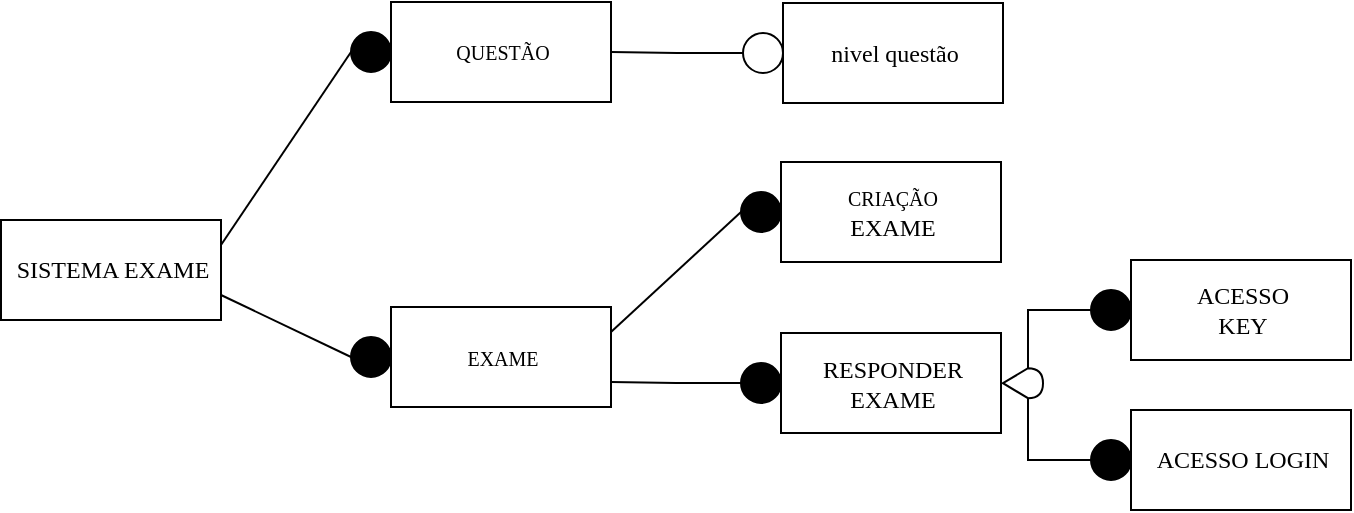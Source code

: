<mxfile version="10.6.6" type="device"><diagram name="Page-1" id="5f0bae14-7c28-e335-631c-24af17079c00"><mxGraphModel dx="1640" dy="866" grid="1" gridSize="10" guides="1" tooltips="1" connect="1" arrows="1" fold="1" page="1" pageScale="1" pageWidth="1100" pageHeight="850" background="#ffffff" math="0" shadow="0"><root><mxCell id="0"/><mxCell id="1" parent="0"/><mxCell id="VmjEvH1Gpiu_iZSKoYpa-194" style="edgeStyle=none;rounded=0;orthogonalLoop=1;jettySize=auto;html=1;exitX=0;exitY=0.5;exitDx=0;exitDy=0;entryX=1;entryY=0.75;entryDx=0;entryDy=0;endArrow=none;endFill=0;strokeColor=#000000;strokeWidth=1;" parent="1" source="39150e848f15840c-6" target="39150e848f15840c-4" edge="1"><mxGeometry relative="1" as="geometry"><mxPoint x="133.2" y="464" as="targetPoint"/></mxGeometry></mxCell><mxCell id="39150e848f15840c-6" value="" style="ellipse;whiteSpace=wrap;html=1;rounded=0;shadow=0;comic=0;labelBackgroundColor=none;strokeWidth=1;fontFamily=Verdana;fontSize=12;align=center;fillColor=#000000;" parent="1" vertex="1"><mxGeometry x="185.5" y="487.5" width="20" height="20" as="geometry"/></mxCell><mxCell id="39150e848f15840c-8" value="&lt;span style=&quot;font-size: 10px&quot;&gt;EXAME&lt;/span&gt;&lt;br&gt;" style="html=1;rounded=0;shadow=0;comic=0;labelBackgroundColor=none;strokeColor=#000000;strokeWidth=1;fillColor=#ffffff;fontFamily=Verdana;fontSize=12;fontColor=#000000;align=center;" parent="1" vertex="1"><mxGeometry x="205.5" y="472.5" width="110" height="50" as="geometry"/></mxCell><mxCell id="VmjEvH1Gpiu_iZSKoYpa-193" style="edgeStyle=none;rounded=0;orthogonalLoop=1;jettySize=auto;html=1;exitX=0;exitY=0.5;exitDx=0;exitDy=0;entryX=1;entryY=0.25;entryDx=0;entryDy=0;endArrow=none;endFill=0;strokeColor=#000000;strokeWidth=1;" parent="1" source="VmjEvH1Gpiu_iZSKoYpa-10" target="39150e848f15840c-4" edge="1"><mxGeometry relative="1" as="geometry"><mxPoint x="133.2" y="449.2" as="targetPoint"/></mxGeometry></mxCell><mxCell id="VmjEvH1Gpiu_iZSKoYpa-10" value="" style="ellipse;whiteSpace=wrap;html=1;rounded=0;shadow=0;comic=0;labelBackgroundColor=none;strokeWidth=1;fontFamily=Verdana;fontSize=12;align=center;fillColor=#000000;" parent="1" vertex="1"><mxGeometry x="185.5" y="335" width="20" height="20" as="geometry"/></mxCell><mxCell id="VmjEvH1Gpiu_iZSKoYpa-1" value="&lt;span style=&quot;font-size: 10px&quot;&gt;QUESTÃO&lt;/span&gt;" style="html=1;rounded=0;shadow=0;comic=0;labelBackgroundColor=none;strokeColor=#000000;strokeWidth=1;fillColor=#ffffff;fontFamily=Verdana;fontSize=12;fontColor=#000000;align=center;" parent="1" vertex="1"><mxGeometry x="205.5" y="320" width="110" height="50" as="geometry"/></mxCell><mxCell id="VmjEvH1Gpiu_iZSKoYpa-192" style="edgeStyle=none;rounded=0;orthogonalLoop=1;jettySize=auto;html=1;exitX=0;exitY=0.5;exitDx=0;exitDy=0;endArrow=none;endFill=0;strokeColor=#000000;strokeWidth=1;entryX=1;entryY=0.25;entryDx=0;entryDy=0;" parent="1" source="VmjEvH1Gpiu_iZSKoYpa-143" target="39150e848f15840c-8" edge="1"><mxGeometry relative="1" as="geometry"><mxPoint x="355" y="483.5" as="targetPoint"/></mxGeometry></mxCell><mxCell id="39150e848f15840c-4" value="SISTEMA EXAME&lt;br&gt;" style="html=1;rounded=0;shadow=0;comic=0;labelBackgroundColor=none;strokeColor=#000000;strokeWidth=1;fillColor=#ffffff;fontFamily=Verdana;fontSize=12;fontColor=#000000;align=center;" parent="1" vertex="1"><mxGeometry x="10.5" y="429" width="110" height="50" as="geometry"/></mxCell><mxCell id="VmjEvH1Gpiu_iZSKoYpa-140" value="" style="group" parent="1" vertex="1" connectable="0"><mxGeometry x="380.5" y="400" width="130" height="50" as="geometry"/></mxCell><mxCell id="VmjEvH1Gpiu_iZSKoYpa-141" value="" style="group" parent="VmjEvH1Gpiu_iZSKoYpa-140" vertex="1" connectable="0"><mxGeometry width="130" height="50" as="geometry"/></mxCell><mxCell id="VmjEvH1Gpiu_iZSKoYpa-142" value="&lt;span style=&quot;font-size: 10px&quot;&gt;CRIAÇÃO&lt;br&gt;&lt;/span&gt;EXAME&lt;br&gt;" style="html=1;rounded=0;shadow=0;comic=0;labelBackgroundColor=none;strokeColor=#000000;strokeWidth=1;fillColor=#ffffff;fontFamily=Verdana;fontSize=12;fontColor=#000000;align=center;" parent="VmjEvH1Gpiu_iZSKoYpa-141" vertex="1"><mxGeometry x="20" width="110" height="50" as="geometry"/></mxCell><mxCell id="VmjEvH1Gpiu_iZSKoYpa-143" value="" style="ellipse;whiteSpace=wrap;html=1;rounded=0;shadow=0;comic=0;labelBackgroundColor=none;strokeWidth=1;fontFamily=Verdana;fontSize=12;align=center;fillColor=#000000;" parent="VmjEvH1Gpiu_iZSKoYpa-141" vertex="1"><mxGeometry y="15" width="20" height="20" as="geometry"/></mxCell><mxCell id="VmjEvH1Gpiu_iZSKoYpa-144" value="" style="group" parent="1" vertex="1" connectable="0"><mxGeometry x="380.5" y="485.5" width="130" height="50" as="geometry"/></mxCell><mxCell id="VmjEvH1Gpiu_iZSKoYpa-145" value="" style="group" parent="VmjEvH1Gpiu_iZSKoYpa-144" vertex="1" connectable="0"><mxGeometry width="130" height="50" as="geometry"/></mxCell><mxCell id="VmjEvH1Gpiu_iZSKoYpa-146" value="RESPONDER&lt;br&gt;EXAME&lt;br&gt;" style="html=1;rounded=0;shadow=0;comic=0;labelBackgroundColor=none;strokeColor=#000000;strokeWidth=1;fillColor=#ffffff;fontFamily=Verdana;fontSize=12;fontColor=#000000;align=center;" parent="VmjEvH1Gpiu_iZSKoYpa-145" vertex="1"><mxGeometry x="20" width="110" height="50" as="geometry"/></mxCell><mxCell id="VmjEvH1Gpiu_iZSKoYpa-147" value="" style="ellipse;whiteSpace=wrap;html=1;rounded=0;shadow=0;comic=0;labelBackgroundColor=none;strokeWidth=1;fontFamily=Verdana;fontSize=12;align=center;fillColor=#000000;" parent="VmjEvH1Gpiu_iZSKoYpa-145" vertex="1"><mxGeometry y="15" width="20" height="20" as="geometry"/></mxCell><mxCell id="VmjEvH1Gpiu_iZSKoYpa-148" value="" style="group" parent="1" vertex="1" connectable="0"><mxGeometry x="555.5" y="449" width="130" height="50" as="geometry"/></mxCell><mxCell id="VmjEvH1Gpiu_iZSKoYpa-149" value="" style="group" parent="VmjEvH1Gpiu_iZSKoYpa-148" vertex="1" connectable="0"><mxGeometry width="130" height="50" as="geometry"/></mxCell><mxCell id="VmjEvH1Gpiu_iZSKoYpa-150" value="ACESSO&lt;br&gt;KEY&lt;br&gt;" style="html=1;rounded=0;shadow=0;comic=0;labelBackgroundColor=none;strokeColor=#000000;strokeWidth=1;fillColor=#ffffff;fontFamily=Verdana;fontSize=12;fontColor=#000000;align=center;" parent="VmjEvH1Gpiu_iZSKoYpa-149" vertex="1"><mxGeometry x="20" width="110" height="50" as="geometry"/></mxCell><mxCell id="VmjEvH1Gpiu_iZSKoYpa-151" value="" style="ellipse;whiteSpace=wrap;html=1;rounded=0;shadow=0;comic=0;labelBackgroundColor=none;strokeWidth=1;fontFamily=Verdana;fontSize=12;align=center;fillColor=#000000;" parent="VmjEvH1Gpiu_iZSKoYpa-149" vertex="1"><mxGeometry y="15" width="20" height="20" as="geometry"/></mxCell><mxCell id="VmjEvH1Gpiu_iZSKoYpa-155" value="" style="group" parent="1" vertex="1" connectable="0"><mxGeometry x="555.5" y="524" width="130" height="50" as="geometry"/></mxCell><mxCell id="VmjEvH1Gpiu_iZSKoYpa-156" value="" style="group" parent="VmjEvH1Gpiu_iZSKoYpa-155" vertex="1" connectable="0"><mxGeometry width="130" height="50" as="geometry"/></mxCell><mxCell id="VmjEvH1Gpiu_iZSKoYpa-157" value="ACESSO LOGIN&lt;br&gt;" style="html=1;rounded=0;shadow=0;comic=0;labelBackgroundColor=none;strokeColor=#000000;strokeWidth=1;fillColor=#ffffff;fontFamily=Verdana;fontSize=12;fontColor=#000000;align=center;" parent="VmjEvH1Gpiu_iZSKoYpa-156" vertex="1"><mxGeometry x="20" width="110" height="50" as="geometry"/></mxCell><mxCell id="VmjEvH1Gpiu_iZSKoYpa-158" value="" style="ellipse;whiteSpace=wrap;html=1;rounded=0;shadow=0;comic=0;labelBackgroundColor=none;strokeWidth=1;fontFamily=Verdana;fontSize=12;align=center;fillColor=#000000;" parent="VmjEvH1Gpiu_iZSKoYpa-156" vertex="1"><mxGeometry y="15" width="20" height="20" as="geometry"/></mxCell><mxCell id="hUtiF7ulrUUB0tbQpusV-1" style="edgeStyle=orthogonalEdgeStyle;rounded=0;orthogonalLoop=1;jettySize=auto;html=1;exitX=0;exitY=0.5;exitDx=0;exitDy=0;entryX=1;entryY=0.75;entryDx=0;entryDy=0;endArrow=none;endFill=0;" edge="1" parent="1" source="VmjEvH1Gpiu_iZSKoYpa-147" target="39150e848f15840c-8"><mxGeometry relative="1" as="geometry"/></mxCell><mxCell id="hUtiF7ulrUUB0tbQpusV-3" value="" style="shape=display;whiteSpace=wrap;html=1;size=1;" vertex="1" parent="1"><mxGeometry x="511.5" y="503.111" width="20" height="15" as="geometry"/></mxCell><mxCell id="hUtiF7ulrUUB0tbQpusV-4" style="edgeStyle=orthogonalEdgeStyle;rounded=0;orthogonalLoop=1;jettySize=auto;html=1;exitX=0;exitY=0.5;exitDx=0;exitDy=0;entryX=0;entryY=0;entryDx=12.5;entryDy=0;entryPerimeter=0;endArrow=none;endFill=0;" edge="1" parent="1" source="VmjEvH1Gpiu_iZSKoYpa-151" target="hUtiF7ulrUUB0tbQpusV-3"><mxGeometry relative="1" as="geometry"/></mxCell><mxCell id="hUtiF7ulrUUB0tbQpusV-5" style="edgeStyle=orthogonalEdgeStyle;rounded=0;orthogonalLoop=1;jettySize=auto;html=1;exitX=0;exitY=0.5;exitDx=0;exitDy=0;entryX=0;entryY=0;entryDx=12.5;entryDy=15;entryPerimeter=0;endArrow=none;endFill=0;" edge="1" parent="1" source="VmjEvH1Gpiu_iZSKoYpa-158" target="hUtiF7ulrUUB0tbQpusV-3"><mxGeometry relative="1" as="geometry"/></mxCell><mxCell id="VmjEvH1Gpiu_iZSKoYpa-48" value="" style="group" parent="1" vertex="1" connectable="0"><mxGeometry x="381.5" y="320.5" width="130" height="50" as="geometry"/></mxCell><mxCell id="VmjEvH1Gpiu_iZSKoYpa-49" value="nivel questão&lt;br&gt;" style="html=1;rounded=0;shadow=0;comic=0;labelBackgroundColor=none;strokeColor=#000000;strokeWidth=1;fillColor=#ffffff;fontFamily=Verdana;fontSize=12;fontColor=#000000;align=center;" parent="VmjEvH1Gpiu_iZSKoYpa-48" vertex="1"><mxGeometry x="20" width="110" height="50" as="geometry"/></mxCell><mxCell id="VmjEvH1Gpiu_iZSKoYpa-50" value="" style="ellipse;whiteSpace=wrap;html=1;rounded=0;shadow=0;comic=0;labelBackgroundColor=none;strokeWidth=1;fontFamily=Verdana;fontSize=12;align=center;" parent="VmjEvH1Gpiu_iZSKoYpa-48" vertex="1"><mxGeometry y="15" width="20" height="20" as="geometry"/></mxCell><mxCell id="hUtiF7ulrUUB0tbQpusV-6" style="edgeStyle=orthogonalEdgeStyle;rounded=0;orthogonalLoop=1;jettySize=auto;html=1;exitX=0;exitY=0.5;exitDx=0;exitDy=0;entryX=1;entryY=0.5;entryDx=0;entryDy=0;endArrow=none;endFill=0;" edge="1" parent="1" source="VmjEvH1Gpiu_iZSKoYpa-50" target="VmjEvH1Gpiu_iZSKoYpa-1"><mxGeometry relative="1" as="geometry"/></mxCell></root></mxGraphModel></diagram></mxfile>